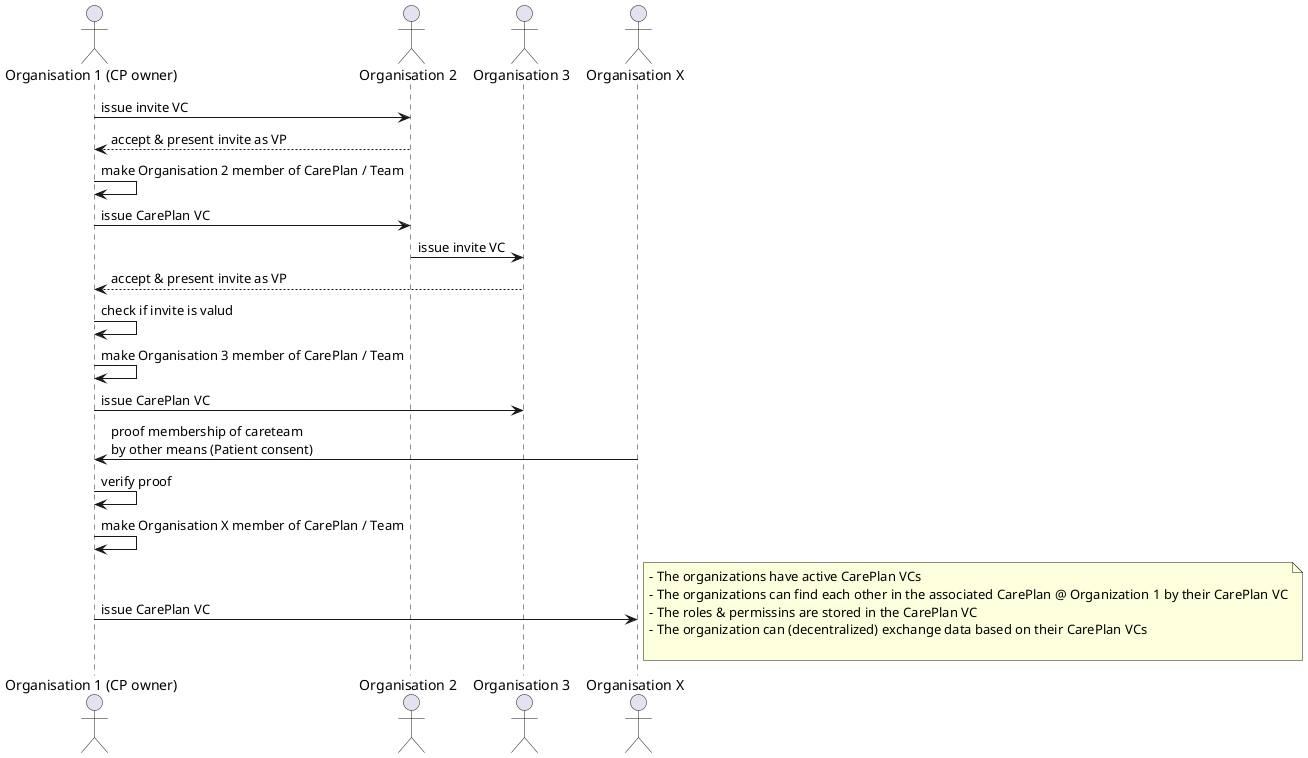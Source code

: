 @startuml
actor app1 as "Organisation 1 (CP owner)"
actor app2 as "Organisation 2"
actor app3 as "Organisation 3"
actor app4 as "Organisation X"

app1 -> app2: issue invite VC
app2 --> app1: accept & present invite as VP
app1 -> app1: make Organisation 2 member of CarePlan / Team
app1 -> app2: issue CarePlan VC

app2 -> app3: issue invite VC
app3 --> app1: accept & present invite as VP
app1 -> app1: check if invite is valud
app1 -> app1: make Organisation 3 member of CarePlan / Team
app1 -> app3: issue CarePlan VC

app4 -> app1: proof membership of careteam \nby other means (Patient consent)
app1 -> app1: verify proof
app1 -> app1: make Organisation X member of CarePlan / Team
app1 -> app4: issue CarePlan VC
note right
 - The organizations have active CarePlan VCs
 - The organizations can find each other in the associated CarePlan @ Organization 1 by their CarePlan VC
 - The roles & permissins are stored in the CarePlan VC
 - The organization can (decentralized) exchange data based on their CarePlan VCs

end note
@enduml

